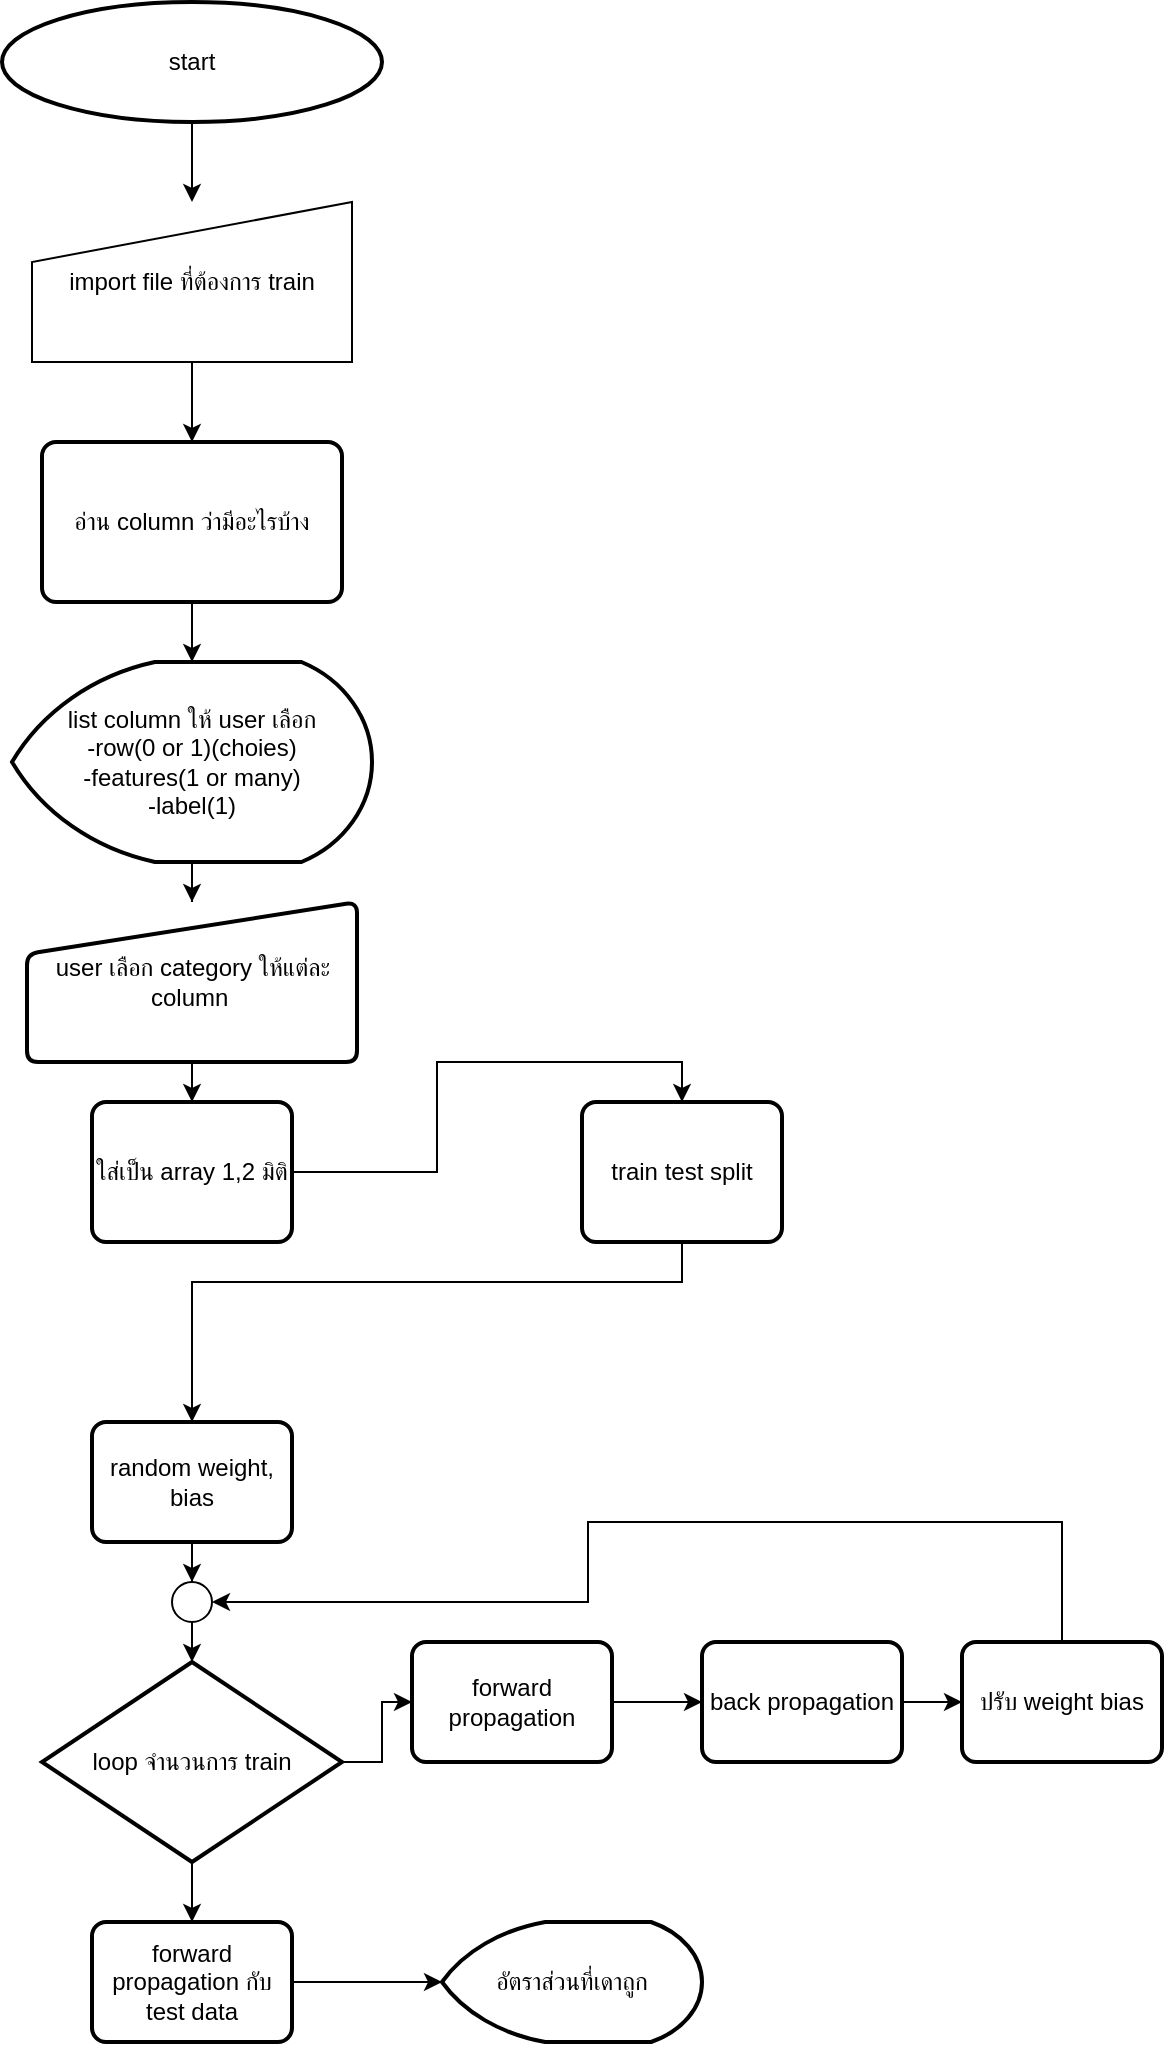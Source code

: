 <mxfile version="28.2.5">
  <diagram name="Page-1" id="46-Ij4QnFHWYGuMfkN0l">
    <mxGraphModel dx="786" dy="451" grid="1" gridSize="10" guides="1" tooltips="1" connect="1" arrows="1" fold="1" page="1" pageScale="1" pageWidth="850" pageHeight="1100" math="0" shadow="0">
      <root>
        <mxCell id="0" />
        <mxCell id="1" parent="0" />
        <mxCell id="-fiA0x3XEAqKGvVLDNLU-4" style="edgeStyle=orthogonalEdgeStyle;rounded=0;orthogonalLoop=1;jettySize=auto;html=1;entryX=0.5;entryY=0;entryDx=0;entryDy=0;" edge="1" parent="1" source="-fiA0x3XEAqKGvVLDNLU-2" target="-fiA0x3XEAqKGvVLDNLU-3">
          <mxGeometry relative="1" as="geometry" />
        </mxCell>
        <mxCell id="-fiA0x3XEAqKGvVLDNLU-2" value="start" style="strokeWidth=2;html=1;shape=mxgraph.flowchart.start_1;whiteSpace=wrap;" vertex="1" parent="1">
          <mxGeometry x="220" y="30" width="190" height="60" as="geometry" />
        </mxCell>
        <mxCell id="-fiA0x3XEAqKGvVLDNLU-7" style="edgeStyle=orthogonalEdgeStyle;rounded=0;orthogonalLoop=1;jettySize=auto;html=1;entryX=0.5;entryY=0;entryDx=0;entryDy=0;" edge="1" parent="1" source="-fiA0x3XEAqKGvVLDNLU-3" target="-fiA0x3XEAqKGvVLDNLU-5">
          <mxGeometry relative="1" as="geometry" />
        </mxCell>
        <mxCell id="-fiA0x3XEAqKGvVLDNLU-3" value="import file ที่ต้องการ train" style="shape=manualInput;whiteSpace=wrap;html=1;" vertex="1" parent="1">
          <mxGeometry x="235" y="130" width="160" height="80" as="geometry" />
        </mxCell>
        <mxCell id="-fiA0x3XEAqKGvVLDNLU-5" value="อ่าน column ว่ามีอะไรบ้าง" style="rounded=1;whiteSpace=wrap;html=1;absoluteArcSize=1;arcSize=14;strokeWidth=2;" vertex="1" parent="1">
          <mxGeometry x="240" y="250" width="150" height="80" as="geometry" />
        </mxCell>
        <mxCell id="-fiA0x3XEAqKGvVLDNLU-6" value="list column ให้ user เลือก&lt;div&gt;-row(0 or 1)(choies)&lt;/div&gt;&lt;div&gt;-features(1 or many)&lt;/div&gt;&lt;div&gt;-label(1)&lt;/div&gt;" style="strokeWidth=2;html=1;shape=mxgraph.flowchart.display;whiteSpace=wrap;" vertex="1" parent="1">
          <mxGeometry x="225" y="360" width="180" height="100" as="geometry" />
        </mxCell>
        <mxCell id="-fiA0x3XEAqKGvVLDNLU-8" style="edgeStyle=orthogonalEdgeStyle;rounded=0;orthogonalLoop=1;jettySize=auto;html=1;entryX=0.5;entryY=0;entryDx=0;entryDy=0;entryPerimeter=0;" edge="1" parent="1" source="-fiA0x3XEAqKGvVLDNLU-5" target="-fiA0x3XEAqKGvVLDNLU-6">
          <mxGeometry relative="1" as="geometry" />
        </mxCell>
        <mxCell id="-fiA0x3XEAqKGvVLDNLU-12" style="edgeStyle=orthogonalEdgeStyle;rounded=0;orthogonalLoop=1;jettySize=auto;html=1;entryX=0.5;entryY=0;entryDx=0;entryDy=0;" edge="1" parent="1" source="-fiA0x3XEAqKGvVLDNLU-9" target="-fiA0x3XEAqKGvVLDNLU-11">
          <mxGeometry relative="1" as="geometry" />
        </mxCell>
        <mxCell id="-fiA0x3XEAqKGvVLDNLU-9" value="user เลือก category ให้แต่ละ column&amp;nbsp;" style="html=1;strokeWidth=2;shape=manualInput;whiteSpace=wrap;rounded=1;size=26;arcSize=11;" vertex="1" parent="1">
          <mxGeometry x="232.5" y="480" width="165" height="80" as="geometry" />
        </mxCell>
        <mxCell id="-fiA0x3XEAqKGvVLDNLU-10" style="edgeStyle=orthogonalEdgeStyle;rounded=0;orthogonalLoop=1;jettySize=auto;html=1;entryX=0.5;entryY=0;entryDx=0;entryDy=0;" edge="1" parent="1" source="-fiA0x3XEAqKGvVLDNLU-6" target="-fiA0x3XEAqKGvVLDNLU-9">
          <mxGeometry relative="1" as="geometry">
            <mxPoint x="390" y="510" as="targetPoint" />
          </mxGeometry>
        </mxCell>
        <mxCell id="-fiA0x3XEAqKGvVLDNLU-19" style="edgeStyle=orthogonalEdgeStyle;rounded=0;orthogonalLoop=1;jettySize=auto;html=1;entryX=0.5;entryY=0;entryDx=0;entryDy=0;" edge="1" parent="1" source="-fiA0x3XEAqKGvVLDNLU-11" target="-fiA0x3XEAqKGvVLDNLU-27">
          <mxGeometry relative="1" as="geometry" />
        </mxCell>
        <mxCell id="-fiA0x3XEAqKGvVLDNLU-11" value="ใส่เป็น array 1,2 มิติ" style="rounded=1;whiteSpace=wrap;html=1;absoluteArcSize=1;arcSize=14;strokeWidth=2;" vertex="1" parent="1">
          <mxGeometry x="265" y="580" width="100" height="70" as="geometry" />
        </mxCell>
        <mxCell id="-fiA0x3XEAqKGvVLDNLU-13" value="random weight, bias" style="rounded=1;whiteSpace=wrap;html=1;absoluteArcSize=1;arcSize=14;strokeWidth=2;" vertex="1" parent="1">
          <mxGeometry x="265" y="740" width="100" height="60" as="geometry" />
        </mxCell>
        <mxCell id="-fiA0x3XEAqKGvVLDNLU-24" style="edgeStyle=orthogonalEdgeStyle;rounded=0;orthogonalLoop=1;jettySize=auto;html=1;" edge="1" parent="1" source="-fiA0x3XEAqKGvVLDNLU-14" target="-fiA0x3XEAqKGvVLDNLU-15">
          <mxGeometry relative="1" as="geometry" />
        </mxCell>
        <mxCell id="-fiA0x3XEAqKGvVLDNLU-14" value="forward propagation" style="rounded=1;whiteSpace=wrap;html=1;absoluteArcSize=1;arcSize=14;strokeWidth=2;" vertex="1" parent="1">
          <mxGeometry x="425" y="850" width="100" height="60" as="geometry" />
        </mxCell>
        <mxCell id="-fiA0x3XEAqKGvVLDNLU-25" style="edgeStyle=orthogonalEdgeStyle;rounded=0;orthogonalLoop=1;jettySize=auto;html=1;" edge="1" parent="1" source="-fiA0x3XEAqKGvVLDNLU-15" target="-fiA0x3XEAqKGvVLDNLU-17">
          <mxGeometry relative="1" as="geometry" />
        </mxCell>
        <mxCell id="-fiA0x3XEAqKGvVLDNLU-15" value="back propagation" style="rounded=1;whiteSpace=wrap;html=1;absoluteArcSize=1;arcSize=14;strokeWidth=2;" vertex="1" parent="1">
          <mxGeometry x="570" y="850" width="100" height="60" as="geometry" />
        </mxCell>
        <mxCell id="-fiA0x3XEAqKGvVLDNLU-23" style="edgeStyle=orthogonalEdgeStyle;rounded=0;orthogonalLoop=1;jettySize=auto;html=1;" edge="1" parent="1" source="-fiA0x3XEAqKGvVLDNLU-16" target="-fiA0x3XEAqKGvVLDNLU-14">
          <mxGeometry relative="1" as="geometry" />
        </mxCell>
        <mxCell id="-fiA0x3XEAqKGvVLDNLU-29" style="edgeStyle=orthogonalEdgeStyle;rounded=0;orthogonalLoop=1;jettySize=auto;html=1;" edge="1" parent="1" source="-fiA0x3XEAqKGvVLDNLU-16" target="-fiA0x3XEAqKGvVLDNLU-30">
          <mxGeometry relative="1" as="geometry">
            <mxPoint x="315" y="1000" as="targetPoint" />
          </mxGeometry>
        </mxCell>
        <mxCell id="-fiA0x3XEAqKGvVLDNLU-16" value="loop จำนวนการ train" style="strokeWidth=2;html=1;shape=mxgraph.flowchart.decision;whiteSpace=wrap;" vertex="1" parent="1">
          <mxGeometry x="240" y="860" width="150" height="100" as="geometry" />
        </mxCell>
        <mxCell id="-fiA0x3XEAqKGvVLDNLU-17" value="ปรับ weight bias" style="rounded=1;whiteSpace=wrap;html=1;absoluteArcSize=1;arcSize=14;strokeWidth=2;" vertex="1" parent="1">
          <mxGeometry x="700" y="850" width="100" height="60" as="geometry" />
        </mxCell>
        <mxCell id="-fiA0x3XEAqKGvVLDNLU-22" style="edgeStyle=orthogonalEdgeStyle;rounded=0;orthogonalLoop=1;jettySize=auto;html=1;" edge="1" parent="1" source="-fiA0x3XEAqKGvVLDNLU-18" target="-fiA0x3XEAqKGvVLDNLU-16">
          <mxGeometry relative="1" as="geometry" />
        </mxCell>
        <mxCell id="-fiA0x3XEAqKGvVLDNLU-18" value="" style="verticalLabelPosition=bottom;verticalAlign=top;html=1;shape=mxgraph.flowchart.on-page_reference;" vertex="1" parent="1">
          <mxGeometry x="305" y="820" width="20" height="20" as="geometry" />
        </mxCell>
        <mxCell id="-fiA0x3XEAqKGvVLDNLU-21" style="edgeStyle=orthogonalEdgeStyle;rounded=0;orthogonalLoop=1;jettySize=auto;html=1;entryX=0.5;entryY=0;entryDx=0;entryDy=0;entryPerimeter=0;" edge="1" parent="1" source="-fiA0x3XEAqKGvVLDNLU-13" target="-fiA0x3XEAqKGvVLDNLU-18">
          <mxGeometry relative="1" as="geometry" />
        </mxCell>
        <mxCell id="-fiA0x3XEAqKGvVLDNLU-26" style="edgeStyle=orthogonalEdgeStyle;rounded=0;orthogonalLoop=1;jettySize=auto;html=1;entryX=1;entryY=0.5;entryDx=0;entryDy=0;entryPerimeter=0;" edge="1" parent="1" source="-fiA0x3XEAqKGvVLDNLU-17" target="-fiA0x3XEAqKGvVLDNLU-18">
          <mxGeometry relative="1" as="geometry">
            <Array as="points">
              <mxPoint x="750" y="790" />
              <mxPoint x="513" y="790" />
              <mxPoint x="513" y="830" />
            </Array>
          </mxGeometry>
        </mxCell>
        <mxCell id="-fiA0x3XEAqKGvVLDNLU-28" style="edgeStyle=orthogonalEdgeStyle;rounded=0;orthogonalLoop=1;jettySize=auto;html=1;" edge="1" parent="1" source="-fiA0x3XEAqKGvVLDNLU-27" target="-fiA0x3XEAqKGvVLDNLU-13">
          <mxGeometry relative="1" as="geometry">
            <Array as="points">
              <mxPoint x="560" y="670" />
              <mxPoint x="315" y="670" />
            </Array>
          </mxGeometry>
        </mxCell>
        <mxCell id="-fiA0x3XEAqKGvVLDNLU-27" value="train test split" style="rounded=1;whiteSpace=wrap;html=1;absoluteArcSize=1;arcSize=14;strokeWidth=2;" vertex="1" parent="1">
          <mxGeometry x="510" y="580" width="100" height="70" as="geometry" />
        </mxCell>
        <mxCell id="-fiA0x3XEAqKGvVLDNLU-32" style="edgeStyle=orthogonalEdgeStyle;rounded=0;orthogonalLoop=1;jettySize=auto;html=1;" edge="1" parent="1" source="-fiA0x3XEAqKGvVLDNLU-30" target="-fiA0x3XEAqKGvVLDNLU-31">
          <mxGeometry relative="1" as="geometry" />
        </mxCell>
        <mxCell id="-fiA0x3XEAqKGvVLDNLU-30" value="forward propagation กับ test data" style="rounded=1;whiteSpace=wrap;html=1;absoluteArcSize=1;arcSize=14;strokeWidth=2;" vertex="1" parent="1">
          <mxGeometry x="265" y="990" width="100" height="60" as="geometry" />
        </mxCell>
        <mxCell id="-fiA0x3XEAqKGvVLDNLU-31" value="อัตราส่วนที่เดาถูก" style="strokeWidth=2;html=1;shape=mxgraph.flowchart.display;whiteSpace=wrap;" vertex="1" parent="1">
          <mxGeometry x="440" y="990" width="130" height="60" as="geometry" />
        </mxCell>
      </root>
    </mxGraphModel>
  </diagram>
</mxfile>
